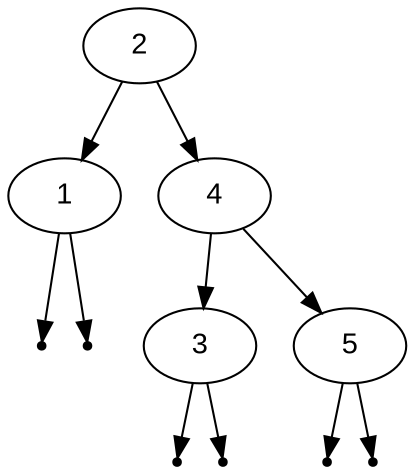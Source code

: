 digraph BinarySearchTree {
    node [fontname = "Arial"];
    2 -> 1;
    null0[shape=point];
    1 -> null0;
    null1[shape=point];
    1 -> null1;
    2 -> 4;
    4 -> 3;
    null2[shape=point];
    3 -> null2;
    null3[shape=point];
    3 -> null3;
    4 -> 5;
    null4[shape=point];
    5 -> null4;
    null5[shape=point];
    5 -> null5;
}